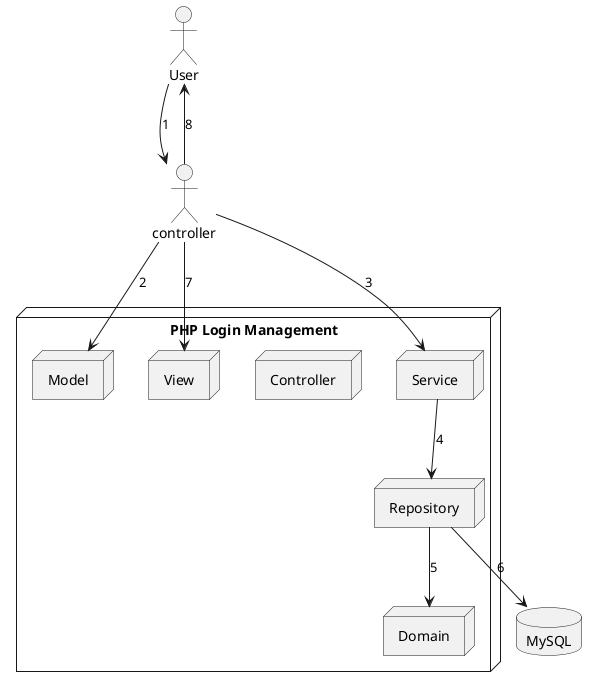 @startuml

actor "User" as user

node "PHP Login Management" {
    node "Model" as model
    node "Domain" as domain
    node "Controller" as Controller
    node "View" as view
    node "Service" as service
    node "Repository" as repository
}

database "MySQL" as mysql

user --> controller : 1
controller --> model : 2
controller --> service : 3
service --> repository : 4
repository --> domain : 5
repository --> mysql : 6
controller --> view : 7
controller --> user : 8

@enduml